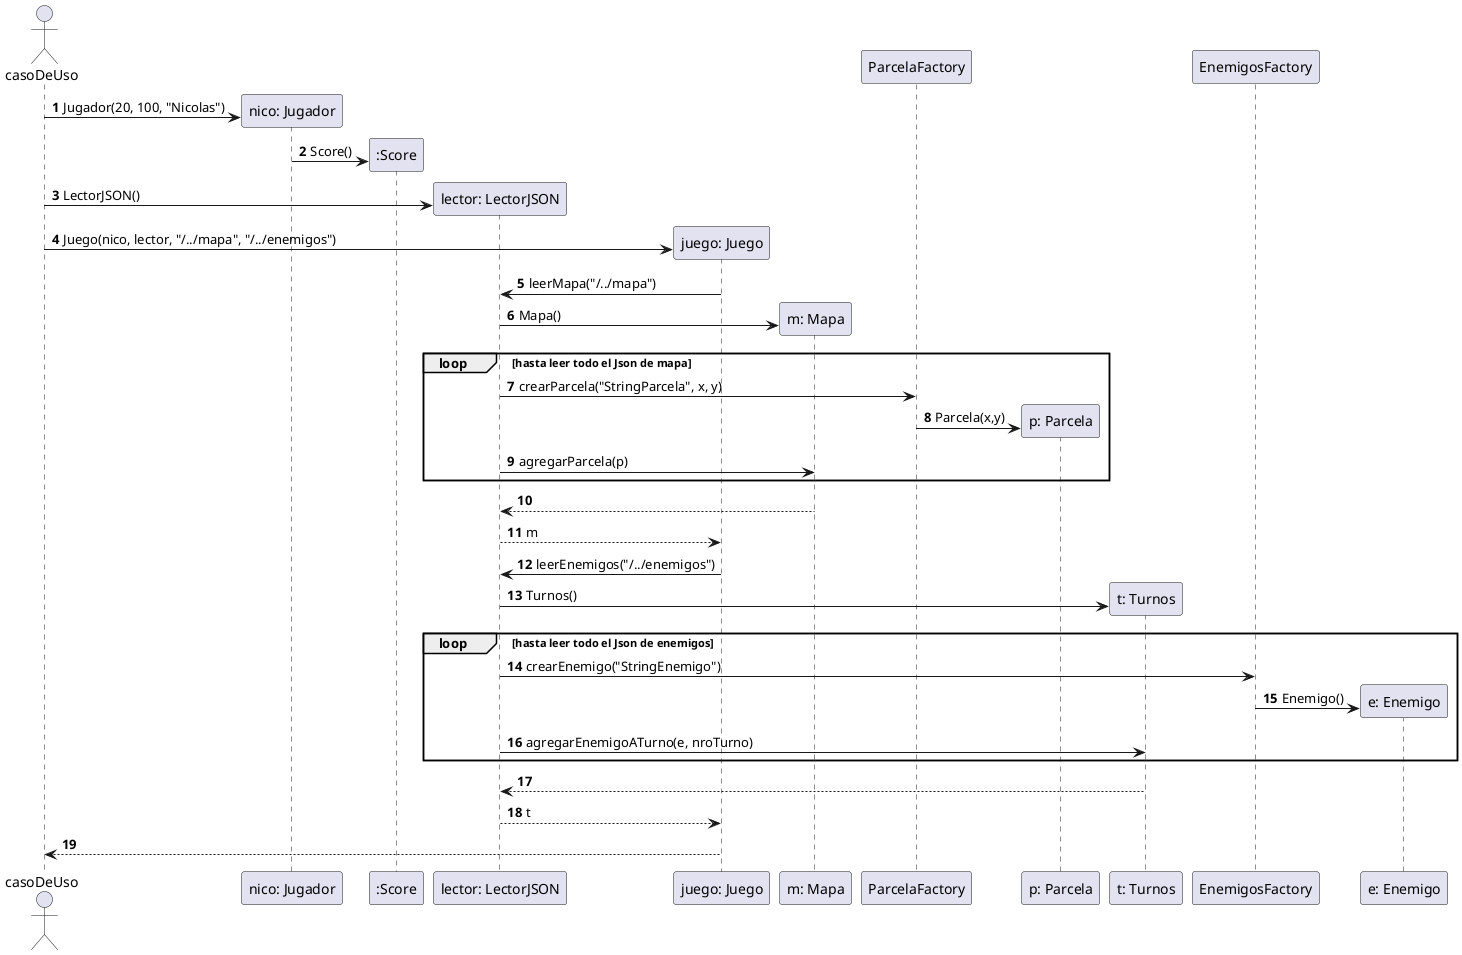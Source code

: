 @startuml

autonumber

actor casoDeUso

create "nico: Jugador"
casoDeUso -> "nico: Jugador": Jugador(20, 100, "Nicolas")

create ":Score"
"nico: Jugador" -> ":Score" : Score()

create "lector: LectorJSON"
casoDeUso -> "lector: LectorJSON": LectorJSON()

create "juego: Juego"
casoDeUso -> "juego: Juego": Juego(nico, lector, "/../mapa", "/../enemigos")

"juego: Juego" -> "lector: LectorJSON" : leerMapa("/../mapa")

create "m: Mapa"
"lector: LectorJSON" -> "m: Mapa": Mapa()

loop hasta leer todo el Json de mapa
"lector: LectorJSON" -> ParcelaFactory: crearParcela("StringParcela", x, y)

create "p: Parcela"
ParcelaFactory -> "p: Parcela": Parcela(x,y)

"lector: LectorJSON" -> "m: Mapa": agregarParcela(p)
end

"lector: LectorJSON" <-- "m: Mapa"
"lector: LectorJSON" --> "juego: Juego" : m


"juego: Juego" -> "lector: LectorJSON" : leerEnemigos("/../enemigos")

create "t: Turnos"
"lector: LectorJSON" -> "t: Turnos": Turnos()

loop hasta leer todo el Json de enemigos
"lector: LectorJSON" -> EnemigosFactory: crearEnemigo("StringEnemigo")

create "e: Enemigo"
EnemigosFactory -> "e: Enemigo": Enemigo()
"lector: LectorJSON" -> "t: Turnos": agregarEnemigoATurno(e, nroTurno)
end

"lector: LectorJSON" <-- "t: Turnos"
"lector: LectorJSON" --> "juego: Juego" : t

"juego: Juego" --> casoDeUso

@enduml